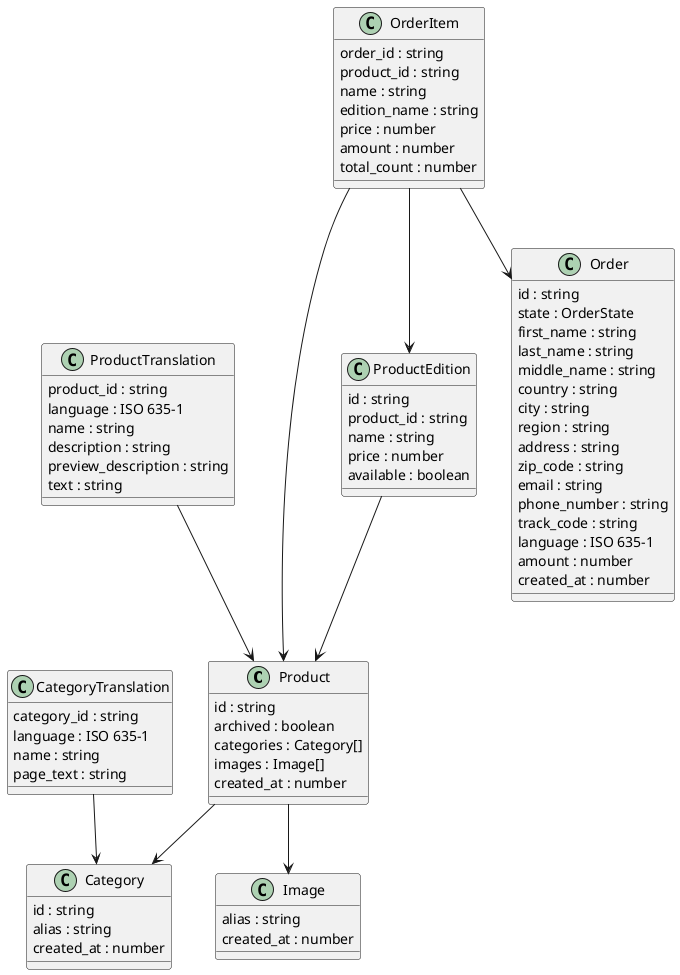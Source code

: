 @startuml models

class Product {
  id : string
  archived : boolean
  categories : Category[]
  images : Image[]
  created_at : number
}
Product --> Category
Product --> Image

class ProductTranslation {
  product_id : string
  language : ISO 635-1
  name : string
  description : string
  preview_description : string
  text : string
}
ProductTranslation --> Product

class ProductEdition {
  id : string
  product_id : string
  name : string
  price : number
  available : boolean
}
ProductEdition --> Product

class Image {
  alias : string
  created_at : number
}

class Category {
  id : string
  alias : string
  created_at : number
}

class CategoryTranslation {
  category_id : string
  language : ISO 635-1
  name : string
  page_text : string
}
CategoryTranslation --> Category

class Order {
  id : string
  state : OrderState
  first_name : string
  last_name : string
  middle_name : string
  country : string
  city : string
  region : string
  address : string
  zip_code : string
  email : string
  phone_number : string
  track_code : string
  language : ISO 635-1
  amount : number
  created_at : number
}

class OrderItem {
  order_id : string
  product_id : string
  name : string
  edition_name : string
  price : number
  amount : number
  total_count : number
}
OrderItem --> Order
OrderItem --> Product
OrderItem --> ProductEdition

@enduml
